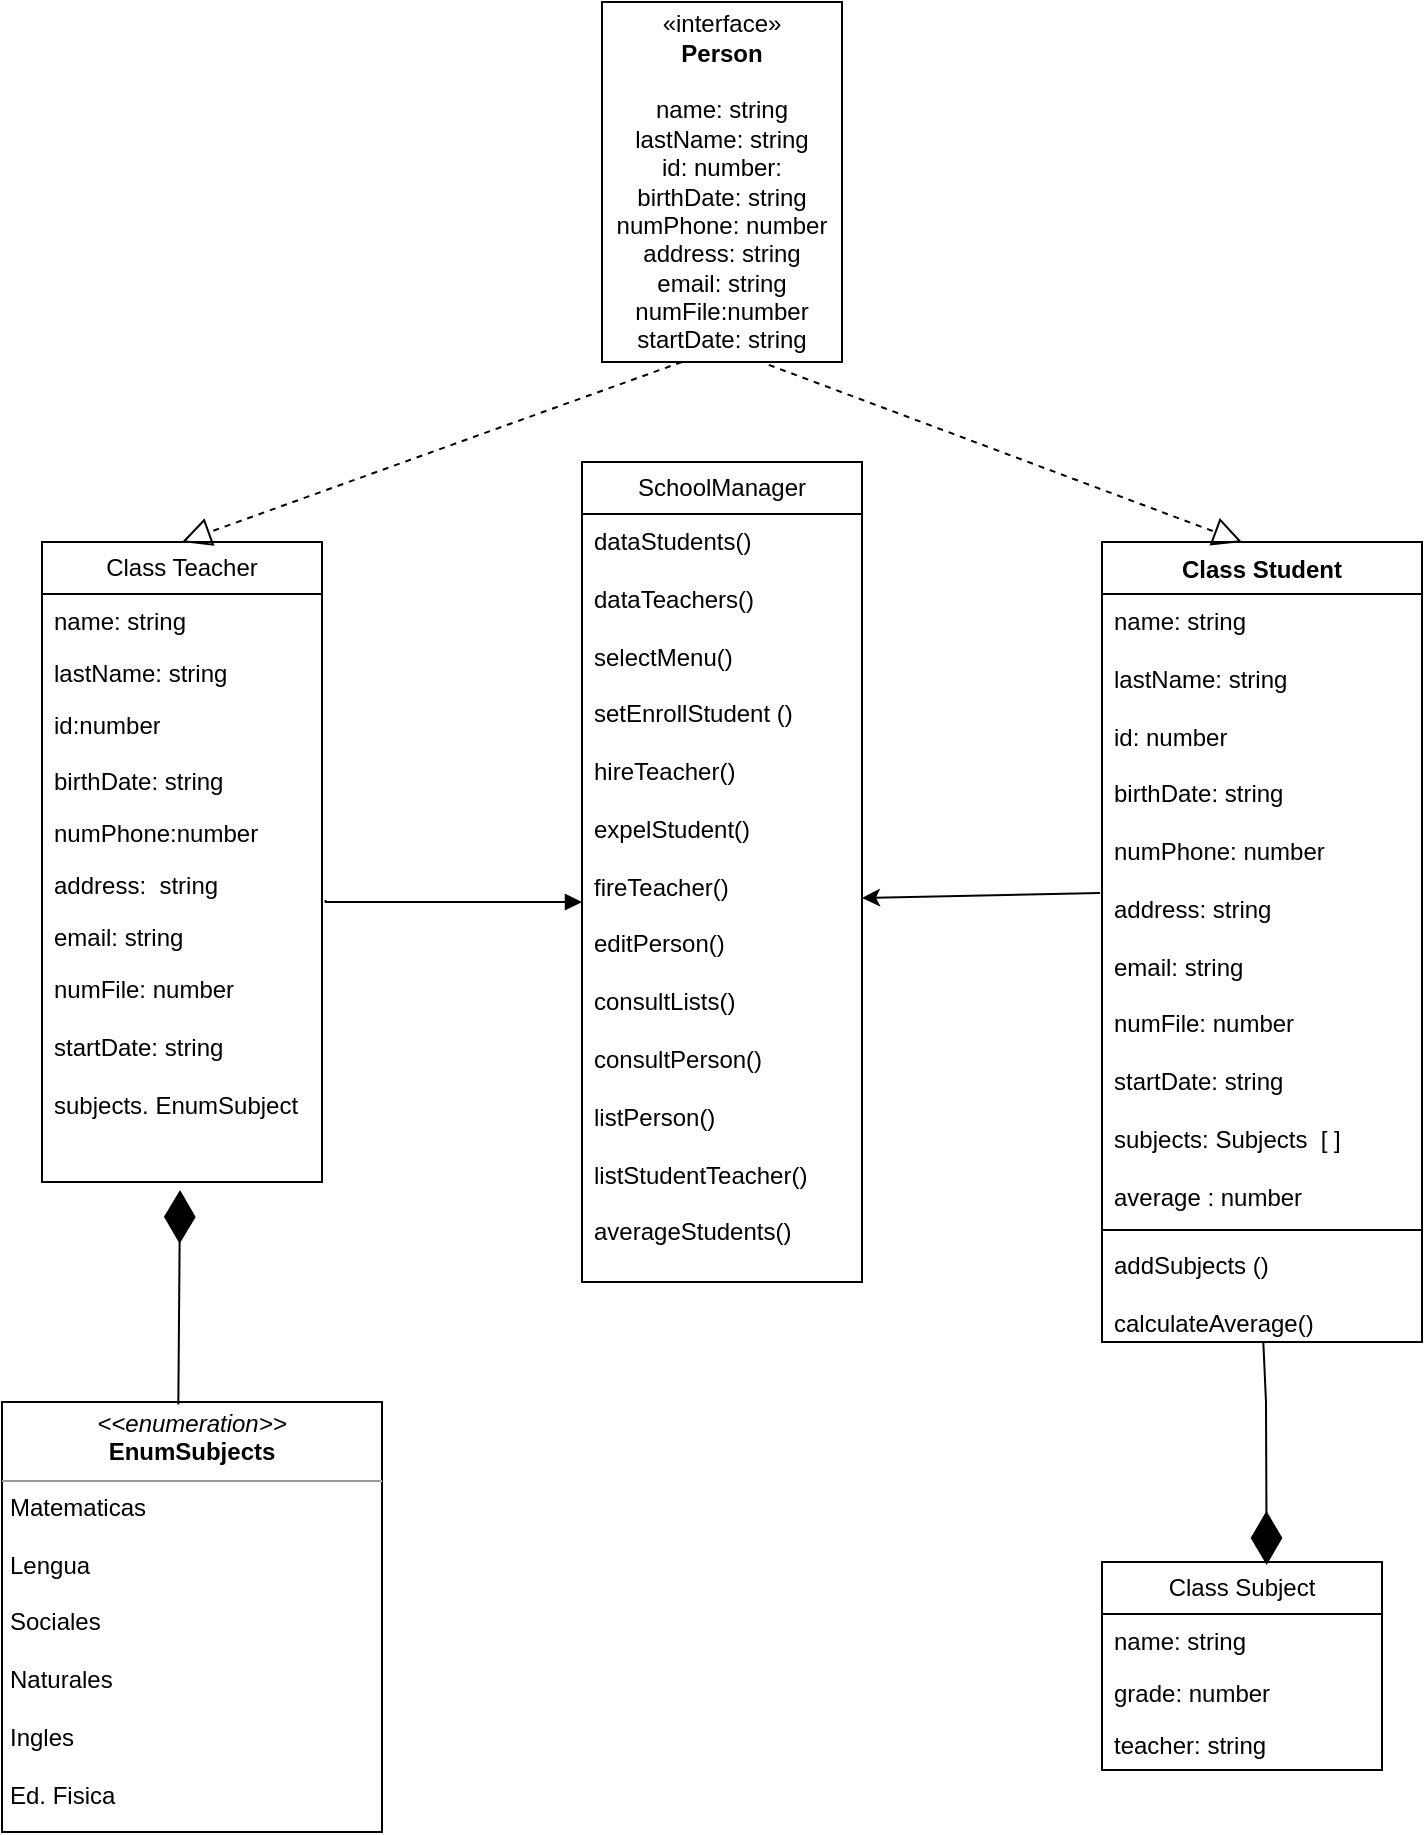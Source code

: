 <mxfile>
    <diagram name="Page-1" id="L85kxpmWPzF1bMSCpQKn">
        <mxGraphModel dx="736" dy="336" grid="1" gridSize="10" guides="1" tooltips="1" connect="1" arrows="1" fold="1" page="1" pageScale="1" pageWidth="850" pageHeight="1100" math="0" shadow="0">
            <root>
                <mxCell id="0"/>
                <mxCell id="1" parent="0"/>
                <mxCell id="aG8tLI0b4bK24vu0hRzt-1" value="«interface»&lt;br&gt;&lt;b&gt;Person&lt;br&gt;&lt;/b&gt;&lt;br&gt;name: string&lt;br&gt;lastName: string&lt;br&gt;id: number:&lt;br&gt;birthDate: string&lt;br&gt;numPhone: number&lt;br&gt;address: string&lt;br&gt;email: string&lt;br&gt;numFile:number&lt;br&gt;startDate: string" style="html=1;whiteSpace=wrap;" parent="1" vertex="1">
                    <mxGeometry x="320" y="10" width="120" height="180" as="geometry"/>
                </mxCell>
                <mxCell id="aG8tLI0b4bK24vu0hRzt-33" value="Class Teacher" style="swimlane;fontStyle=0;childLayout=stackLayout;horizontal=1;startSize=26;fillColor=none;horizontalStack=0;resizeParent=1;resizeParentMax=0;resizeLast=0;collapsible=1;marginBottom=0;whiteSpace=wrap;html=1;" parent="1" vertex="1">
                    <mxGeometry x="40" y="280" width="140" height="320" as="geometry"/>
                </mxCell>
                <mxCell id="aG8tLI0b4bK24vu0hRzt-34" value="name: string" style="text;strokeColor=none;fillColor=none;align=left;verticalAlign=top;spacingLeft=4;spacingRight=4;overflow=hidden;rotatable=0;points=[[0,0.5],[1,0.5]];portConstraint=eastwest;whiteSpace=wrap;html=1;" parent="aG8tLI0b4bK24vu0hRzt-33" vertex="1">
                    <mxGeometry y="26" width="140" height="26" as="geometry"/>
                </mxCell>
                <mxCell id="aG8tLI0b4bK24vu0hRzt-35" value="lastName: string" style="text;strokeColor=none;fillColor=none;align=left;verticalAlign=top;spacingLeft=4;spacingRight=4;overflow=hidden;rotatable=0;points=[[0,0.5],[1,0.5]];portConstraint=eastwest;whiteSpace=wrap;html=1;" parent="aG8tLI0b4bK24vu0hRzt-33" vertex="1">
                    <mxGeometry y="52" width="140" height="26" as="geometry"/>
                </mxCell>
                <mxCell id="aG8tLI0b4bK24vu0hRzt-36" value="id:number" style="text;strokeColor=none;fillColor=none;align=left;verticalAlign=top;spacingLeft=4;spacingRight=4;overflow=hidden;rotatable=0;points=[[0,0.5],[1,0.5]];portConstraint=eastwest;whiteSpace=wrap;html=1;" parent="aG8tLI0b4bK24vu0hRzt-33" vertex="1">
                    <mxGeometry y="78" width="140" height="28" as="geometry"/>
                </mxCell>
                <mxCell id="aG8tLI0b4bK24vu0hRzt-37" value="birthDate: string" style="text;strokeColor=none;fillColor=none;align=left;verticalAlign=top;spacingLeft=4;spacingRight=4;overflow=hidden;rotatable=0;points=[[0,0.5],[1,0.5]];portConstraint=eastwest;whiteSpace=wrap;html=1;" parent="aG8tLI0b4bK24vu0hRzt-33" vertex="1">
                    <mxGeometry y="106" width="140" height="26" as="geometry"/>
                </mxCell>
                <mxCell id="aG8tLI0b4bK24vu0hRzt-38" value="numPhone:number" style="text;strokeColor=none;fillColor=none;align=left;verticalAlign=top;spacingLeft=4;spacingRight=4;overflow=hidden;rotatable=0;points=[[0,0.5],[1,0.5]];portConstraint=eastwest;whiteSpace=wrap;html=1;" parent="aG8tLI0b4bK24vu0hRzt-33" vertex="1">
                    <mxGeometry y="132" width="140" height="26" as="geometry"/>
                </mxCell>
                <mxCell id="aG8tLI0b4bK24vu0hRzt-39" value="address:&amp;nbsp; string" style="text;strokeColor=none;fillColor=none;align=left;verticalAlign=top;spacingLeft=4;spacingRight=4;overflow=hidden;rotatable=0;points=[[0,0.5],[1,0.5]];portConstraint=eastwest;whiteSpace=wrap;html=1;" parent="aG8tLI0b4bK24vu0hRzt-33" vertex="1">
                    <mxGeometry y="158" width="140" height="26" as="geometry"/>
                </mxCell>
                <mxCell id="aG8tLI0b4bK24vu0hRzt-40" value="email: string" style="text;strokeColor=none;fillColor=none;align=left;verticalAlign=top;spacingLeft=4;spacingRight=4;overflow=hidden;rotatable=0;points=[[0,0.5],[1,0.5]];portConstraint=eastwest;whiteSpace=wrap;html=1;" parent="aG8tLI0b4bK24vu0hRzt-33" vertex="1">
                    <mxGeometry y="184" width="140" height="26" as="geometry"/>
                </mxCell>
                <mxCell id="aG8tLI0b4bK24vu0hRzt-42" value="numFile: number&lt;br&gt;&lt;br&gt;startDate: string&lt;br&gt;&lt;br&gt;subjects. EnumSubject" style="text;strokeColor=none;fillColor=none;align=left;verticalAlign=top;spacingLeft=4;spacingRight=4;overflow=hidden;rotatable=0;points=[[0,0.5],[1,0.5]];portConstraint=eastwest;whiteSpace=wrap;html=1;" parent="aG8tLI0b4bK24vu0hRzt-33" vertex="1">
                    <mxGeometry y="210" width="140" height="110" as="geometry"/>
                </mxCell>
                <mxCell id="aG8tLI0b4bK24vu0hRzt-45" value="Class Subject" style="swimlane;fontStyle=0;childLayout=stackLayout;horizontal=1;startSize=26;fillColor=none;horizontalStack=0;resizeParent=1;resizeParentMax=0;resizeLast=0;collapsible=1;marginBottom=0;whiteSpace=wrap;html=1;" parent="1" vertex="1">
                    <mxGeometry x="570" y="790" width="140" height="104" as="geometry"/>
                </mxCell>
                <mxCell id="aG8tLI0b4bK24vu0hRzt-46" value="name: string" style="text;strokeColor=none;fillColor=none;align=left;verticalAlign=top;spacingLeft=4;spacingRight=4;overflow=hidden;rotatable=0;points=[[0,0.5],[1,0.5]];portConstraint=eastwest;whiteSpace=wrap;html=1;" parent="aG8tLI0b4bK24vu0hRzt-45" vertex="1">
                    <mxGeometry y="26" width="140" height="26" as="geometry"/>
                </mxCell>
                <mxCell id="aG8tLI0b4bK24vu0hRzt-47" value="grade: number" style="text;strokeColor=none;fillColor=none;align=left;verticalAlign=top;spacingLeft=4;spacingRight=4;overflow=hidden;rotatable=0;points=[[0,0.5],[1,0.5]];portConstraint=eastwest;whiteSpace=wrap;html=1;" parent="aG8tLI0b4bK24vu0hRzt-45" vertex="1">
                    <mxGeometry y="52" width="140" height="26" as="geometry"/>
                </mxCell>
                <mxCell id="aG8tLI0b4bK24vu0hRzt-50" value="teacher: string" style="text;strokeColor=none;fillColor=none;align=left;verticalAlign=top;spacingLeft=4;spacingRight=4;overflow=hidden;rotatable=0;points=[[0,0.5],[1,0.5]];portConstraint=eastwest;whiteSpace=wrap;html=1;" parent="aG8tLI0b4bK24vu0hRzt-45" vertex="1">
                    <mxGeometry y="78" width="140" height="26" as="geometry"/>
                </mxCell>
                <mxCell id="z05O3pXVjS4CIz6pREBn-6" value="Class Student" style="swimlane;fontStyle=1;align=center;verticalAlign=top;childLayout=stackLayout;horizontal=1;startSize=26;horizontalStack=0;resizeParent=1;resizeParentMax=0;resizeLast=0;collapsible=1;marginBottom=0;whiteSpace=wrap;html=1;" parent="1" vertex="1">
                    <mxGeometry x="570" y="280" width="160" height="400" as="geometry"/>
                </mxCell>
                <mxCell id="z05O3pXVjS4CIz6pREBn-7" value="name: string&lt;br&gt;&lt;br&gt;lastName: string&lt;br&gt;&lt;br&gt;id: number&lt;br&gt;&lt;br&gt;birthDate: string&lt;br&gt;&lt;br&gt;numPhone: number&lt;br&gt;&lt;br&gt;address: string&lt;br&gt;&lt;br&gt;email: string&lt;br&gt;&lt;br&gt;numFile: number&lt;br&gt;&lt;br&gt;startDate: string&lt;br&gt;&lt;br&gt;subjects: Subjects&amp;nbsp; [ ]&lt;br&gt;&lt;br&gt;average : number" style="text;strokeColor=none;fillColor=none;align=left;verticalAlign=top;spacingLeft=4;spacingRight=4;overflow=hidden;rotatable=0;points=[[0,0.5],[1,0.5]];portConstraint=eastwest;whiteSpace=wrap;html=1;" parent="z05O3pXVjS4CIz6pREBn-6" vertex="1">
                    <mxGeometry y="26" width="160" height="314" as="geometry"/>
                </mxCell>
                <mxCell id="z05O3pXVjS4CIz6pREBn-8" value="" style="line;strokeWidth=1;fillColor=none;align=left;verticalAlign=middle;spacingTop=-1;spacingLeft=3;spacingRight=3;rotatable=0;labelPosition=right;points=[];portConstraint=eastwest;strokeColor=inherit;" parent="z05O3pXVjS4CIz6pREBn-6" vertex="1">
                    <mxGeometry y="340" width="160" height="8" as="geometry"/>
                </mxCell>
                <mxCell id="z05O3pXVjS4CIz6pREBn-9" value="addSubjects ()&lt;br&gt;&lt;br&gt;calculateAverage()" style="text;strokeColor=none;fillColor=none;align=left;verticalAlign=top;spacingLeft=4;spacingRight=4;overflow=hidden;rotatable=0;points=[[0,0.5],[1,0.5]];portConstraint=eastwest;whiteSpace=wrap;html=1;" parent="z05O3pXVjS4CIz6pREBn-6" vertex="1">
                    <mxGeometry y="348" width="160" height="52" as="geometry"/>
                </mxCell>
                <mxCell id="z05O3pXVjS4CIz6pREBn-22" value="&lt;p style=&quot;margin:0px;margin-top:4px;text-align:center;&quot;&gt;&lt;i&gt;&amp;lt;&amp;lt;enumeration&amp;gt;&amp;gt;&lt;/i&gt;&lt;br&gt;&lt;b&gt;EnumSubjects&lt;/b&gt;&lt;/p&gt;&lt;hr size=&quot;1&quot;&gt;&lt;p style=&quot;margin:0px;margin-left:4px;&quot;&gt;Matematicas&lt;/p&gt;&lt;p style=&quot;margin:0px;margin-left:4px;&quot;&gt;&lt;br&gt;&lt;/p&gt;&lt;p style=&quot;margin:0px;margin-left:4px;&quot;&gt;Lengua&lt;/p&gt;&lt;p style=&quot;margin:0px;margin-left:4px;&quot;&gt;&lt;br&gt;&lt;/p&gt;&lt;p style=&quot;margin:0px;margin-left:4px;&quot;&gt;Sociales&lt;/p&gt;&lt;p style=&quot;margin:0px;margin-left:4px;&quot;&gt;&lt;br&gt;&lt;/p&gt;&lt;p style=&quot;margin:0px;margin-left:4px;&quot;&gt;Naturales&lt;/p&gt;&lt;p style=&quot;margin:0px;margin-left:4px;&quot;&gt;&lt;br&gt;&lt;/p&gt;&lt;p style=&quot;margin:0px;margin-left:4px;&quot;&gt;Ingles&lt;/p&gt;&lt;p style=&quot;margin:0px;margin-left:4px;&quot;&gt;&lt;br&gt;&lt;/p&gt;&lt;p style=&quot;margin:0px;margin-left:4px;&quot;&gt;Ed. Fisica&lt;/p&gt;&lt;p style=&quot;margin:0px;margin-left:4px;&quot;&gt;&lt;br&gt;&lt;/p&gt;" style="verticalAlign=top;align=left;overflow=fill;fontSize=12;fontFamily=Helvetica;html=1;whiteSpace=wrap;" parent="1" vertex="1">
                    <mxGeometry x="20" y="710" width="190" height="215" as="geometry"/>
                </mxCell>
                <mxCell id="z05O3pXVjS4CIz6pREBn-28" value="SchoolManager" style="swimlane;fontStyle=0;childLayout=stackLayout;horizontal=1;startSize=26;fillColor=none;horizontalStack=0;resizeParent=1;resizeParentMax=0;resizeLast=0;collapsible=1;marginBottom=0;whiteSpace=wrap;html=1;" parent="1" vertex="1">
                    <mxGeometry x="310" y="240" width="140" height="410" as="geometry"/>
                </mxCell>
                <mxCell id="z05O3pXVjS4CIz6pREBn-29" value="dataStudents()&lt;br&gt;&lt;br&gt;dataTeachers()&lt;br&gt;&lt;br&gt;selectMenu()&lt;br&gt;&lt;br&gt;setEnrollStudent ()&lt;br&gt;&lt;br&gt;hireTeacher()&lt;br&gt;&lt;br&gt;expelStudent()&lt;br&gt;&lt;br&gt;fireTeacher()&lt;br&gt;&lt;br&gt;editPerson()&lt;br&gt;&lt;br&gt;consultLists()&lt;br&gt;&lt;br&gt;consultPerson()&lt;br&gt;&lt;br&gt;listPerson()&lt;br&gt;&lt;br&gt;listStudentTeacher()&lt;br&gt;&lt;br&gt;averageStudents()&lt;br&gt;" style="text;strokeColor=none;fillColor=none;align=left;verticalAlign=top;spacingLeft=4;spacingRight=4;overflow=hidden;rotatable=0;points=[[0,0.5],[1,0.5]];portConstraint=eastwest;whiteSpace=wrap;html=1;" parent="z05O3pXVjS4CIz6pREBn-28" vertex="1">
                    <mxGeometry y="26" width="140" height="384" as="geometry"/>
                </mxCell>
                <mxCell id="z05O3pXVjS4CIz6pREBn-38" value="" style="endArrow=block;dashed=1;endFill=0;endSize=12;html=1;rounded=0;exitX=0.333;exitY=1;exitDx=0;exitDy=0;exitPerimeter=0;entryX=0.5;entryY=0;entryDx=0;entryDy=0;" parent="1" source="aG8tLI0b4bK24vu0hRzt-1" target="aG8tLI0b4bK24vu0hRzt-33" edge="1">
                    <mxGeometry width="160" relative="1" as="geometry">
                        <mxPoint x="190" y="280" as="sourcePoint"/>
                        <mxPoint x="350" y="280" as="targetPoint"/>
                    </mxGeometry>
                </mxCell>
                <mxCell id="z05O3pXVjS4CIz6pREBn-39" value="" style="endArrow=block;dashed=1;endFill=0;endSize=12;html=1;rounded=0;exitX=0.695;exitY=1.008;exitDx=0;exitDy=0;exitPerimeter=0;" parent="1" source="aG8tLI0b4bK24vu0hRzt-1" edge="1">
                    <mxGeometry width="160" relative="1" as="geometry">
                        <mxPoint x="190" y="280" as="sourcePoint"/>
                        <mxPoint x="640" y="280" as="targetPoint"/>
                    </mxGeometry>
                </mxCell>
                <mxCell id="z05O3pXVjS4CIz6pREBn-41" value="" style="endArrow=block;endFill=1;html=1;edgeStyle=orthogonalEdgeStyle;align=left;verticalAlign=top;rounded=0;exitX=1.013;exitY=0.807;exitDx=0;exitDy=0;exitPerimeter=0;" parent="1" source="aG8tLI0b4bK24vu0hRzt-39" edge="1">
                    <mxGeometry x="-1" relative="1" as="geometry">
                        <mxPoint x="190" y="460" as="sourcePoint"/>
                        <mxPoint x="310" y="460" as="targetPoint"/>
                        <Array as="points">
                            <mxPoint x="182" y="460"/>
                        </Array>
                    </mxGeometry>
                </mxCell>
                <mxCell id="z05O3pXVjS4CIz6pREBn-46" value="" style="endArrow=diamondThin;endFill=1;endSize=24;html=1;rounded=0;exitX=0.504;exitY=0.994;exitDx=0;exitDy=0;exitPerimeter=0;entryX=0.588;entryY=0.014;entryDx=0;entryDy=0;entryPerimeter=0;" parent="1" source="z05O3pXVjS4CIz6pREBn-9" target="aG8tLI0b4bK24vu0hRzt-45" edge="1">
                    <mxGeometry width="160" relative="1" as="geometry">
                        <mxPoint x="340" y="710" as="sourcePoint"/>
                        <mxPoint x="500" y="710" as="targetPoint"/>
                        <Array as="points">
                            <mxPoint x="652" y="710"/>
                        </Array>
                    </mxGeometry>
                </mxCell>
                <mxCell id="znZl5AWMwBTqPRFsfv7R-1" value="" style="endArrow=diamondThin;endFill=1;endSize=24;html=1;rounded=0;entryX=0.493;entryY=1.036;entryDx=0;entryDy=0;entryPerimeter=0;exitX=0.464;exitY=0.006;exitDx=0;exitDy=0;exitPerimeter=0;" parent="1" source="z05O3pXVjS4CIz6pREBn-22" target="aG8tLI0b4bK24vu0hRzt-42" edge="1">
                    <mxGeometry width="160" relative="1" as="geometry">
                        <mxPoint x="100" y="830" as="sourcePoint"/>
                        <mxPoint x="500" y="830" as="targetPoint"/>
                    </mxGeometry>
                </mxCell>
                <mxCell id="znZl5AWMwBTqPRFsfv7R-7" value="" style="endArrow=classic;html=1;rounded=0;entryX=1;entryY=0.5;entryDx=0;entryDy=0;exitX=-0.006;exitY=0.476;exitDx=0;exitDy=0;exitPerimeter=0;" parent="1" source="z05O3pXVjS4CIz6pREBn-7" target="z05O3pXVjS4CIz6pREBn-29" edge="1">
                    <mxGeometry width="50" height="50" relative="1" as="geometry">
                        <mxPoint x="490" y="500" as="sourcePoint"/>
                        <mxPoint x="540" y="450" as="targetPoint"/>
                    </mxGeometry>
                </mxCell>
            </root>
        </mxGraphModel>
    </diagram>
</mxfile>